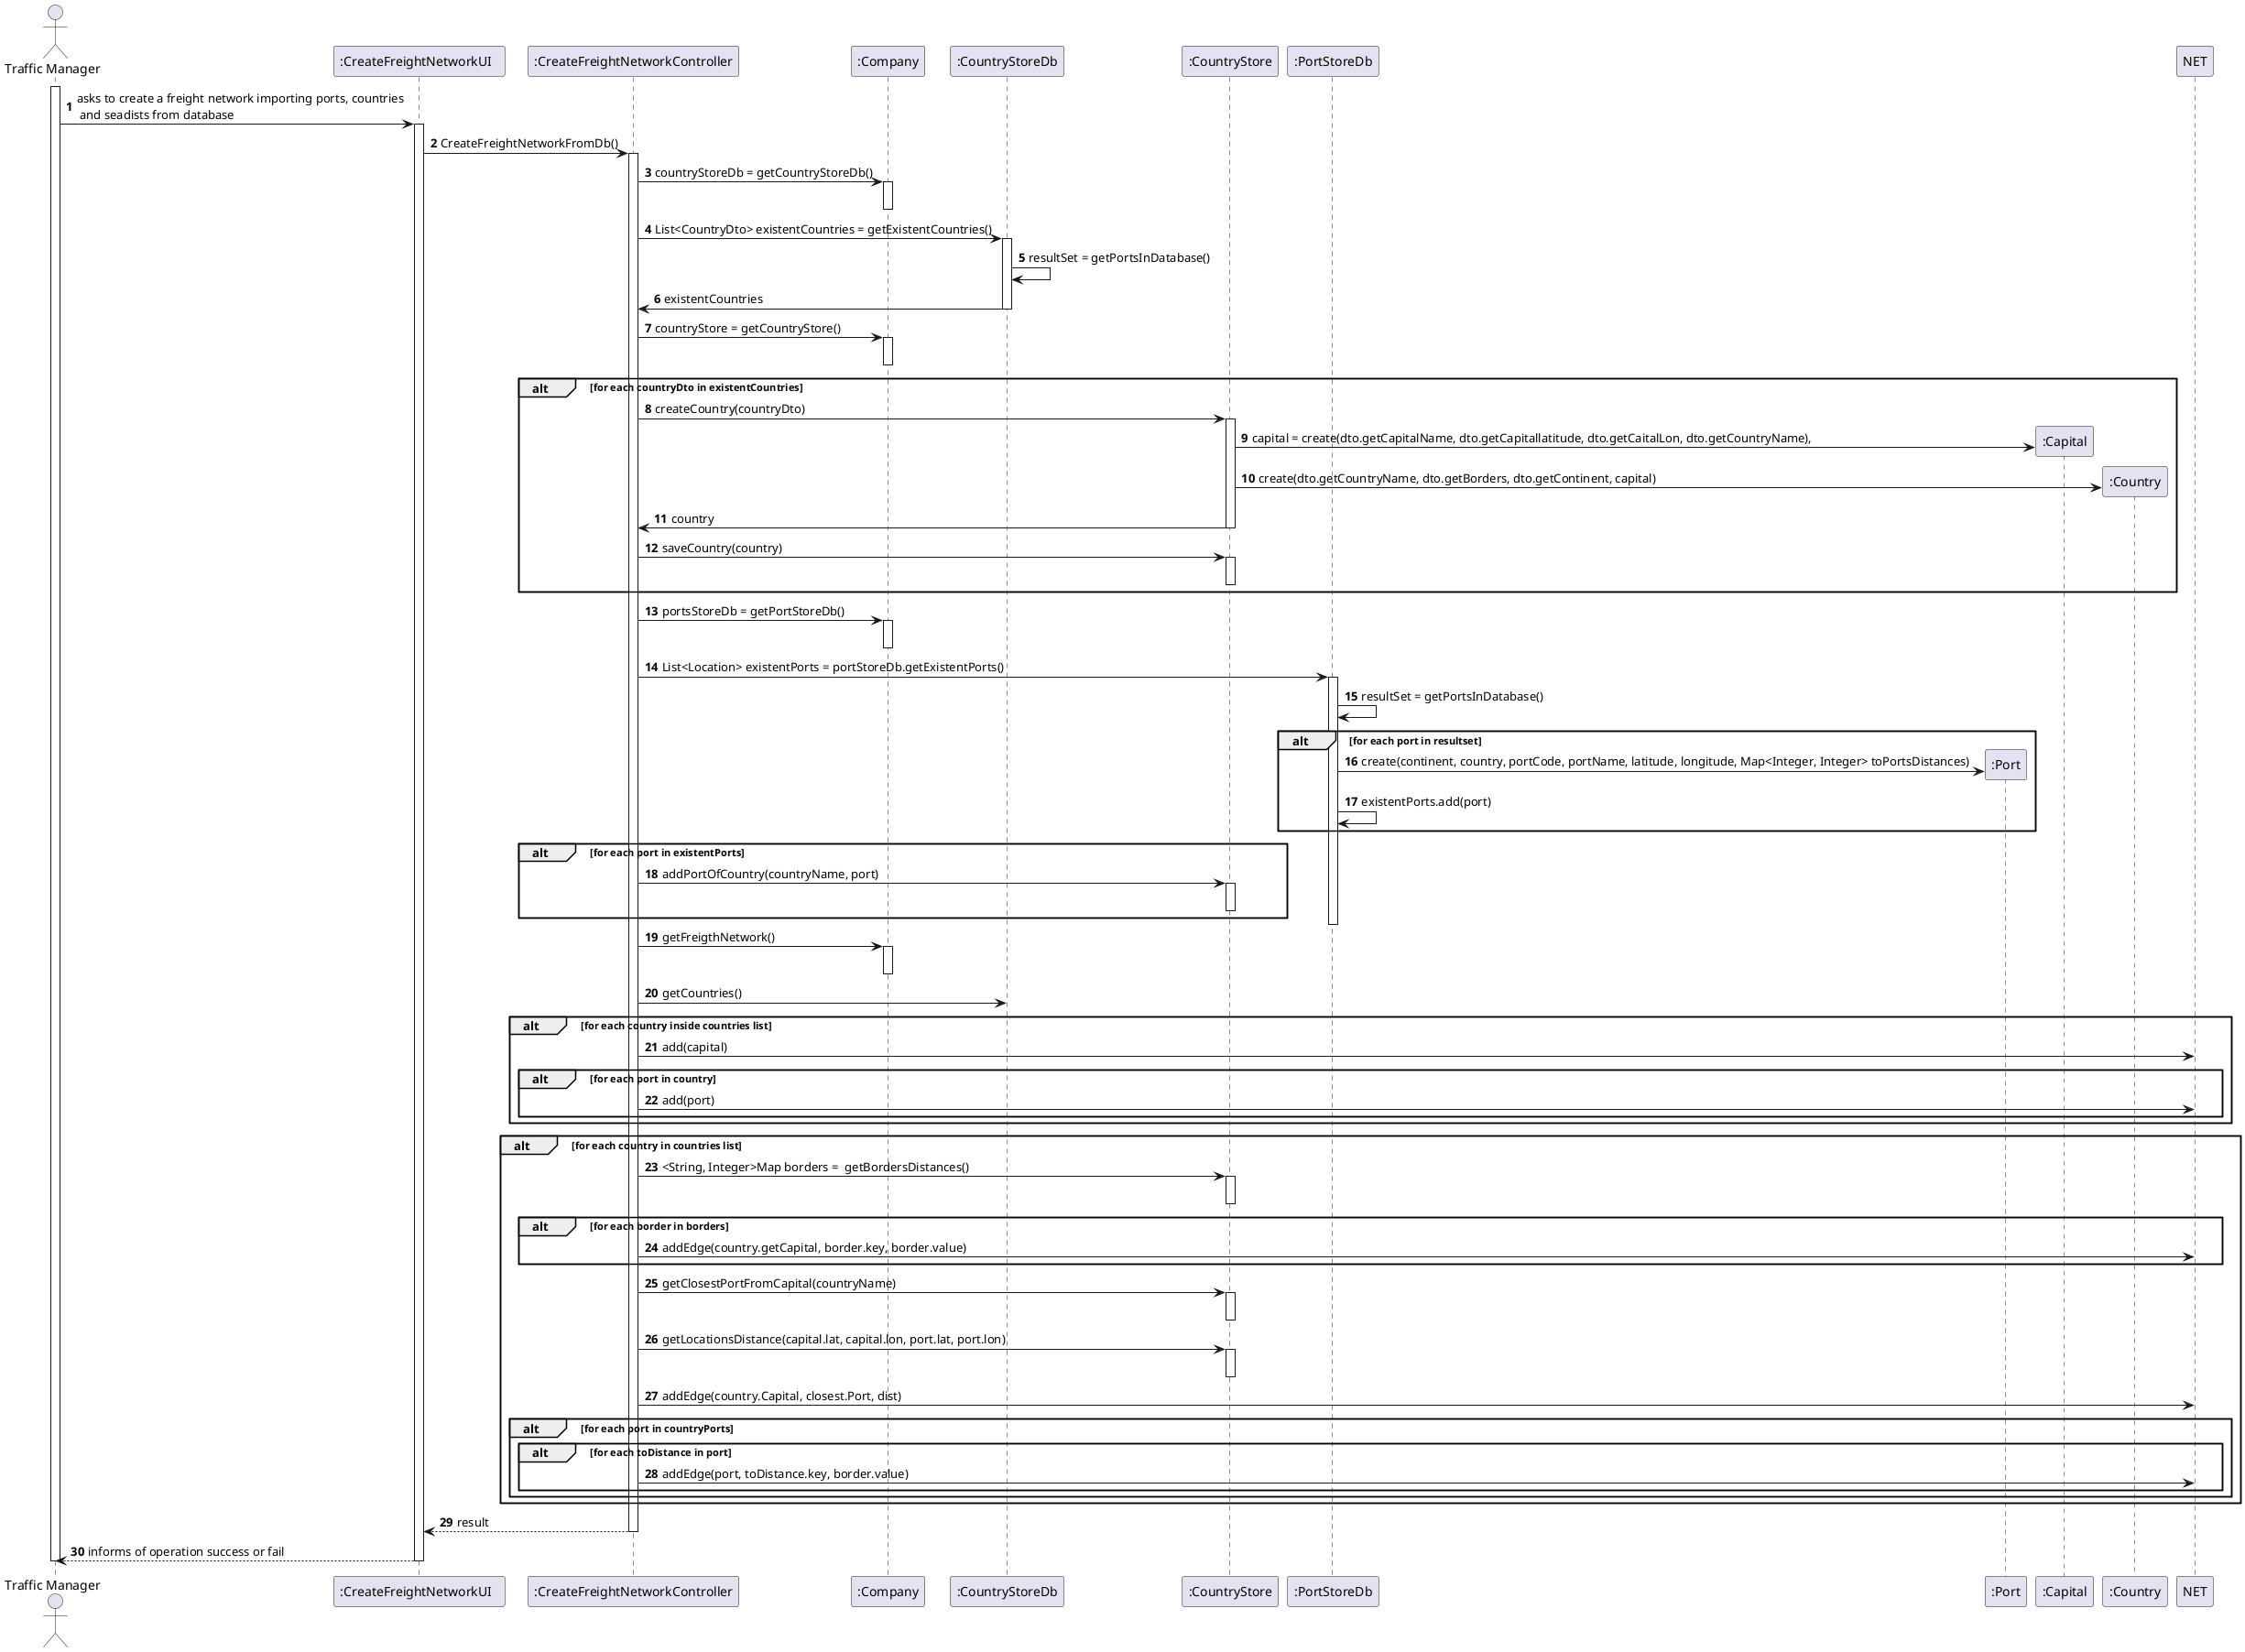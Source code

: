 @startuml
autonumber
'hide footbox
actor "Traffic Manager" as PM
participant ":CreateFreightNetworkUI  " as UI
participant ":CreateFreightNetworkController" as CTRL
participant ":Company" as CMP
participant ":CountryStoreDb" as CSTORE
participant ":CountryStore" as LSTORE
participant ":PortStoreDb" as STORE
participant ":Port" as PORT
participant ":Capital" as CAP
participant ":Country" as CTRY


activate PM
PM -> UI : asks to create a freight network importing ports, countries\n and seadists from database
activate UI

UI -> CTRL : CreateFreightNetworkFromDb()
activate CTRL
CTRL -> CMP : countryStoreDb = getCountryStoreDb()
activate CMP
deactivate CMP
CTRL -> CSTORE : List<CountryDto> existentCountries = getExistentCountries()
activate CSTORE
CSTORE -> CSTORE: resultSet = getPortsInDatabase()
CSTORE -> CTRL: existentCountries
deactivate CSTORE
CTRL -> CMP : countryStore = getCountryStore()
activate CMP
deactivate CMP
alt for each countryDto in existentCountries
CTRL -> LSTORE : createCountry(countryDto)
activate LSTORE
LSTORE -> CAP** : capital = create(dto.getCapitalName, dto.getCapitallatitude, dto.getCaitalLon, dto.getCountryName),
LSTORE -> CTRY** : create(dto.getCountryName, dto.getBorders, dto.getContinent, capital)
LSTORE -> CTRL : country
deactivate LSTORE
CTRL -> LSTORE: saveCountry(country)
activate LSTORE
deactivate LSTORE
end
deactivate CSTORE
CTRL -> CMP : portsStoreDb = getPortStoreDb()
activate CMP
deactivate CMP
CTRL -> STORE : List<Location> existentPorts = portStoreDb.getExistentPorts()
activate STORE
STORE -> STORE: resultSet = getPortsInDatabase()
alt for each port in resultset
STORE -> PORT** : create(continent, country, portCode, portName, latitude, longitude, Map<Integer, Integer> toPortsDistances)
STORE -> STORE : existentPorts.add(port)
end
alt for each port in existentPorts
CTRL -> LSTORE : addPortOfCountry(countryName, port)
activate LSTORE
deactivate LSTORE
end
deactivate STORE
CTRL -> CMP : getFreigthNetwork()
activate CMP
deactivate CMP
CTRL -> CSTORE : getCountries()
alt for each country inside countries list
CTRL -> NET : add(capital)
alt for each port in country
CTRL -> NET : add(port)
end
end
alt for each country in countries list
CTRL -> LSTORE : <String, Integer>Map borders =  getBordersDistances()
activate LSTORE
deactivate LSTORE
alt for each border in borders
CTRL -> NET : addEdge(country.getCapital, border.key, border.value)
end
CTRL -> LSTORE: getClosestPortFromCapital(countryName)
activate LSTORE
deactivate LSTORE
CTRL -> LSTORE: getLocationsDistance(capital.lat, capital.lon, port.lat, port.lon)
activate LSTORE
deactivate LSTORE
CTRL -> NET : addEdge(country.Capital, closest.Port, dist)
alt for each port in countryPorts
alt for each toDistance in port
CTRL -> NET : addEdge(port, toDistance.key, border.value)
end
end
end
CTRL --> UI : result
deactivate CTRL
UI --> PM : informs of operation success or fail
deactivate UI
deactivate PM

@enduml
